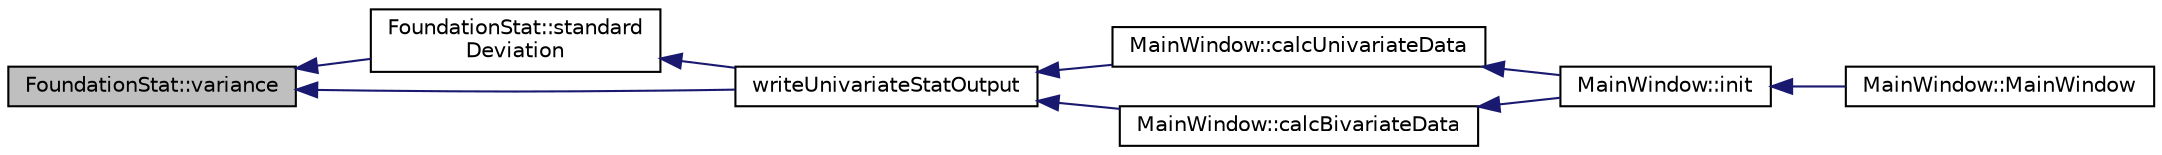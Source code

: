 digraph "FoundationStat::variance"
{
  bgcolor="transparent";
  edge [fontname="Helvetica",fontsize="10",labelfontname="Helvetica",labelfontsize="10"];
  node [fontname="Helvetica",fontsize="10",shape=record];
  rankdir="LR";
  Node55 [label="FoundationStat::variance",height=0.2,width=0.4,color="black", fillcolor="grey75", style="filled", fontcolor="black"];
  Node55 -> Node56 [dir="back",color="midnightblue",fontsize="10",style="solid",fontname="Helvetica"];
  Node56 [label="FoundationStat::standard\lDeviation",height=0.2,width=0.4,color="black",URL="$class_foundation_stat.html#a42f16b75c9552115b8a3173ca25d90b8",tooltip="표준편차를 계산합니다. "];
  Node56 -> Node57 [dir="back",color="midnightblue",fontsize="10",style="solid",fontname="Helvetica"];
  Node57 [label="writeUnivariateStatOutput",height=0.2,width=0.4,color="black",URL="$mainwindow_8cpp.html#ad6ea94d56fce24b4902a9125c6f1077d"];
  Node57 -> Node58 [dir="back",color="midnightblue",fontsize="10",style="solid",fontname="Helvetica"];
  Node58 [label="MainWindow::calcUnivariateData",height=0.2,width=0.4,color="black",URL="$class_main_window.html#a755585c287dfb4d5d249617aa078b735",tooltip="기초통계량-일변량을 계산하고 결과를 업데이트합니다. "];
  Node58 -> Node59 [dir="back",color="midnightblue",fontsize="10",style="solid",fontname="Helvetica"];
  Node59 [label="MainWindow::init",height=0.2,width=0.4,color="black",URL="$class_main_window.html#a671e7e5b0a3a7a3fb1cf44c5c8377952",tooltip="사전에 ui컴포넌트의 이벤트와 기초통계량 테이블뷰를 설정합니다. "];
  Node59 -> Node60 [dir="back",color="midnightblue",fontsize="10",style="solid",fontname="Helvetica"];
  Node60 [label="MainWindow::MainWindow",height=0.2,width=0.4,color="black",URL="$class_main_window.html#a8b244be8b7b7db1b08de2a2acb9409db"];
  Node57 -> Node61 [dir="back",color="midnightblue",fontsize="10",style="solid",fontname="Helvetica"];
  Node61 [label="MainWindow::calcBivariateData",height=0.2,width=0.4,color="black",URL="$class_main_window.html#a3a7cfb0accf715e5f845ec4117c12222",tooltip="기초통계량-이변량을 계산하고 결과를 업데이트합니다. "];
  Node61 -> Node59 [dir="back",color="midnightblue",fontsize="10",style="solid",fontname="Helvetica"];
  Node55 -> Node57 [dir="back",color="midnightblue",fontsize="10",style="solid",fontname="Helvetica"];
}
